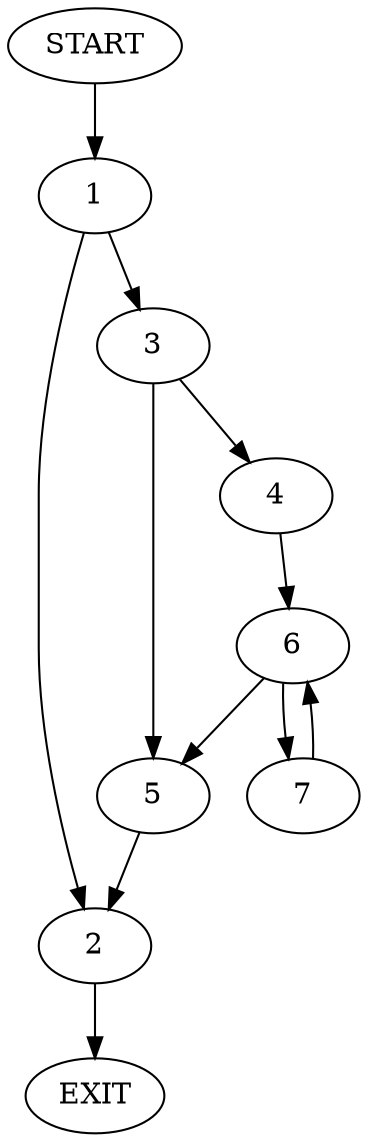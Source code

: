 digraph {
0 [label="START"]
8 [label="EXIT"]
0 -> 1
1 -> 2
1 -> 3
3 -> 4
3 -> 5
2 -> 8
5 -> 2
4 -> 6
6 -> 7
6 -> 5
7 -> 6
}
